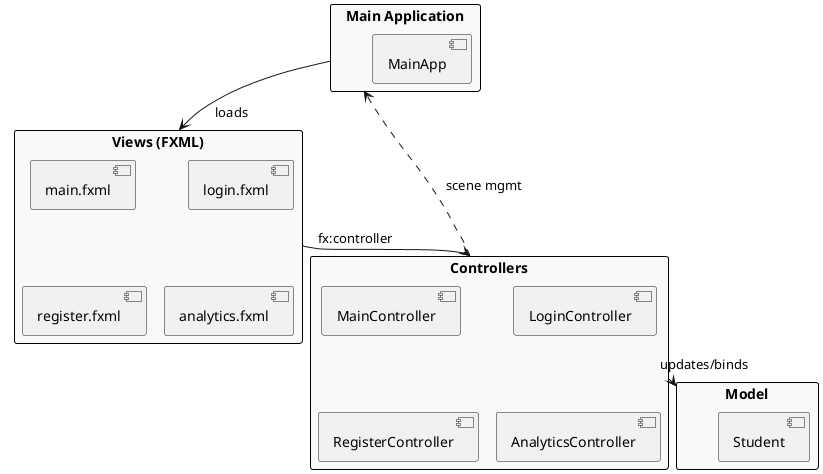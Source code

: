 @startuml
' Frontend GUI Architecture Diagram
!pragma layout smetana
top to bottom direction
skinparam rectangle {
  BackgroundColor #F9F9F9
  BorderColor Black
}
skinparam shadowing false
skinparam defaultTextAlignment center

' Main Application
rectangle "Main Application" as MainAppBlock {
  [MainApp]
}

' Views (FXML)
rectangle "Views (FXML)" as ViewsBlock {
  [main.fxml]
  [login.fxml]
  [register.fxml]
  [analytics.fxml]
}

' Controllers
rectangle "Controllers" as ControllersBlock {
  [MainController]
  [LoginController]
  [RegisterController]
  [AnalyticsController]
}

' Model
rectangle "Model" as ModelBlock {
  [Student]
}

' Relationships
MainAppBlock -down-> ViewsBlock : loads
ViewsBlock -down-> ControllersBlock : fx:controller
ControllersBlock -down-> ModelBlock : updates/binds
ControllersBlock ..> MainAppBlock : scene mgmt

@enduml 
